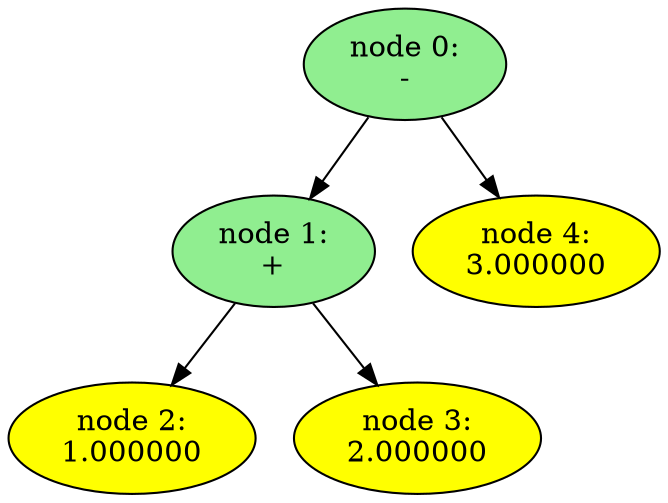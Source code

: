 digraph "graph0" {
	"node 0:
-"[style="filled",fillcolor="lightgreen"]
	"node 0:
-"->"node 1:
+";
	"node 1:
+"[style="filled",fillcolor="lightgreen"]
	"node 2:
1.000000"[style="filled",fillcolor="yellow"]	"node 1:
+"->"node 2:
1.000000";
	"node 3:
2.000000"[style="filled",fillcolor="yellow"]	"node 1:
+"->"node 3:
2.000000";
	"node 4:
3.000000"[style="filled",fillcolor="yellow"]	"node 0:
-"->"node 4:
3.000000";
}
